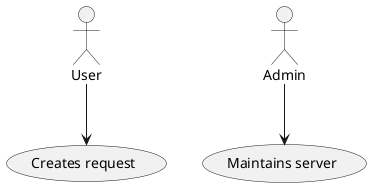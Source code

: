 @startuml
:User: --> (Use)
"Admin" as Admin
"Creates request" as (Use)
Admin --> (Maintains server)
@enduml